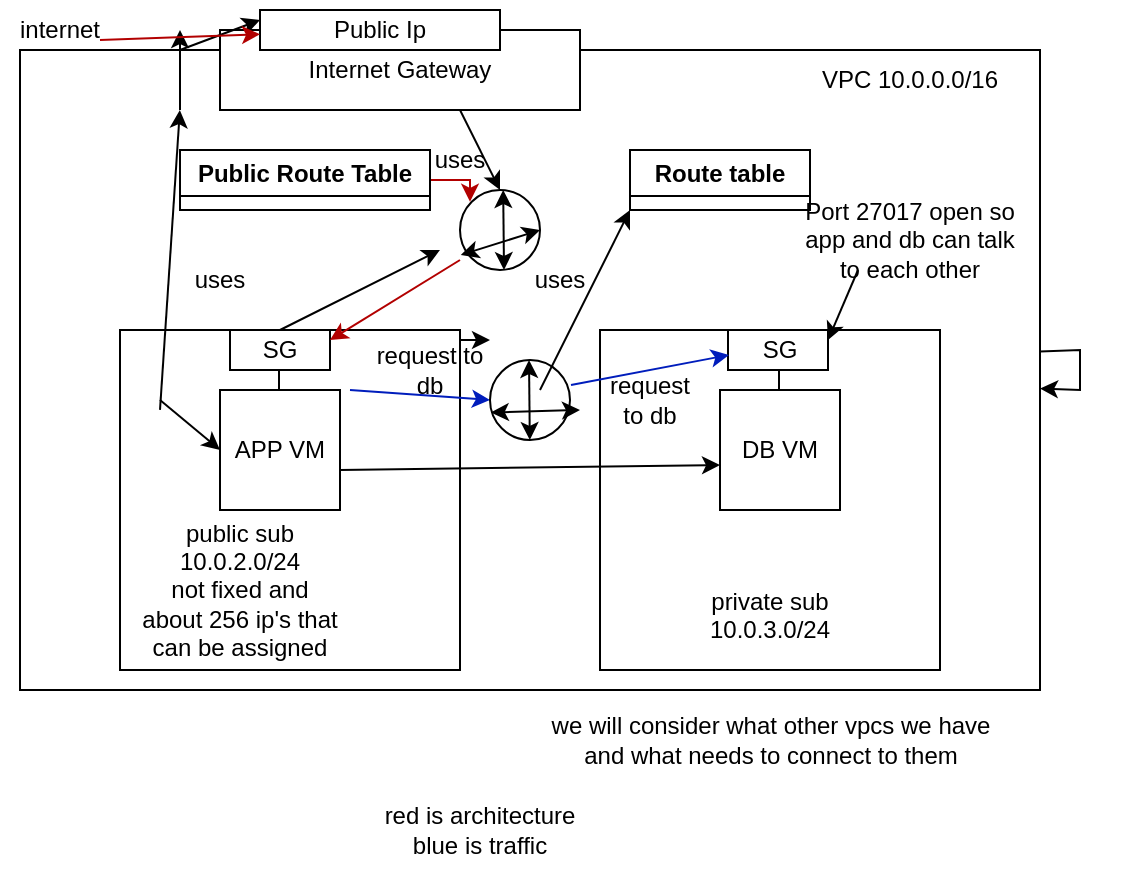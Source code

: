<mxfile version="24.0.4" type="device">
  <diagram name="Page-1" id="jYxNOXduo_CcbAi_EMlO">
    <mxGraphModel dx="358" dy="1498" grid="1" gridSize="10" guides="1" tooltips="1" connect="1" arrows="1" fold="1" page="1" pageScale="1" pageWidth="827" pageHeight="1169" math="0" shadow="0">
      <root>
        <mxCell id="0" />
        <mxCell id="1" parent="0" />
        <mxCell id="Pei56tkSw_Q6LjXFt0V6-1" value="" style="rounded=0;whiteSpace=wrap;html=1;" parent="1" vertex="1">
          <mxGeometry x="10" y="20" width="510" height="320" as="geometry" />
        </mxCell>
        <mxCell id="Pei56tkSw_Q6LjXFt0V6-2" value="" style="whiteSpace=wrap;html=1;aspect=fixed;" parent="1" vertex="1">
          <mxGeometry x="60" y="160" width="170" height="170" as="geometry" />
        </mxCell>
        <mxCell id="Pei56tkSw_Q6LjXFt0V6-3" value="public sub 10.0.2.0/24&lt;div&gt;not fixed and about 256 ip&#39;s that can be assigned&lt;/div&gt;" style="text;html=1;align=center;verticalAlign=middle;whiteSpace=wrap;rounded=0;" parent="1" vertex="1">
          <mxGeometry x="70" y="270" width="100" height="40" as="geometry" />
        </mxCell>
        <mxCell id="Pei56tkSw_Q6LjXFt0V6-4" value="" style="whiteSpace=wrap;html=1;aspect=fixed;" parent="1" vertex="1">
          <mxGeometry x="300" y="160" width="170" height="170" as="geometry" />
        </mxCell>
        <mxCell id="Pei56tkSw_Q6LjXFt0V6-5" value="private sub 10.0.3.0/24&lt;div&gt;&lt;br&gt;&lt;/div&gt;" style="text;html=1;align=center;verticalAlign=middle;whiteSpace=wrap;rounded=0;" parent="1" vertex="1">
          <mxGeometry x="335" y="290" width="100" height="40" as="geometry" />
        </mxCell>
        <mxCell id="Pei56tkSw_Q6LjXFt0V6-6" value="we will consider what other vpcs we have and what needs to connect to them" style="text;html=1;align=center;verticalAlign=middle;whiteSpace=wrap;rounded=0;" parent="1" vertex="1">
          <mxGeometry x="272.5" y="350" width="225" height="30" as="geometry" />
        </mxCell>
        <mxCell id="Pei56tkSw_Q6LjXFt0V6-7" value="VPC 10.0.0.0/16" style="text;html=1;align=center;verticalAlign=middle;whiteSpace=wrap;rounded=0;" parent="1" vertex="1">
          <mxGeometry x="350" y="20" width="210" height="30" as="geometry" />
        </mxCell>
        <mxCell id="Pei56tkSw_Q6LjXFt0V6-8" value="Internet Gateway" style="rounded=0;whiteSpace=wrap;html=1;" parent="1" vertex="1">
          <mxGeometry x="110" y="10" width="180" height="40" as="geometry" />
        </mxCell>
        <mxCell id="Pei56tkSw_Q6LjXFt0V6-9" value="" style="whiteSpace=wrap;html=1;aspect=fixed;" parent="1" vertex="1">
          <mxGeometry x="110" y="190" width="60" height="60" as="geometry" />
        </mxCell>
        <mxCell id="Pei56tkSw_Q6LjXFt0V6-10" value="APP VM" style="text;html=1;align=center;verticalAlign=middle;whiteSpace=wrap;rounded=0;" parent="1" vertex="1">
          <mxGeometry x="110" y="205" width="60" height="30" as="geometry" />
        </mxCell>
        <mxCell id="Pei56tkSw_Q6LjXFt0V6-11" value="" style="rounded=0;whiteSpace=wrap;html=1;" parent="1" vertex="1">
          <mxGeometry x="115" y="160" width="50" height="20" as="geometry" />
        </mxCell>
        <mxCell id="Pei56tkSw_Q6LjXFt0V6-12" value="SG" style="text;html=1;align=center;verticalAlign=middle;whiteSpace=wrap;rounded=0;" parent="1" vertex="1">
          <mxGeometry x="125" y="160" width="30" height="20" as="geometry" />
        </mxCell>
        <mxCell id="Pei56tkSw_Q6LjXFt0V6-15" value="" style="whiteSpace=wrap;html=1;aspect=fixed;" parent="1" vertex="1">
          <mxGeometry x="360" y="190" width="60" height="60" as="geometry" />
        </mxCell>
        <mxCell id="Pei56tkSw_Q6LjXFt0V6-16" value="DB VM" style="text;html=1;align=center;verticalAlign=middle;whiteSpace=wrap;rounded=0;" parent="1" vertex="1">
          <mxGeometry x="360" y="205" width="60" height="30" as="geometry" />
        </mxCell>
        <mxCell id="Pei56tkSw_Q6LjXFt0V6-17" value="" style="rounded=0;whiteSpace=wrap;html=1;" parent="1" vertex="1">
          <mxGeometry x="364" y="160" width="50" height="20" as="geometry" />
        </mxCell>
        <mxCell id="Pei56tkSw_Q6LjXFt0V6-18" value="SG" style="text;html=1;align=center;verticalAlign=middle;whiteSpace=wrap;rounded=0;" parent="1" vertex="1">
          <mxGeometry x="375" y="160" width="30" height="20" as="geometry" />
        </mxCell>
        <mxCell id="Pei56tkSw_Q6LjXFt0V6-20" value="" style="endArrow=none;html=1;rounded=0;" parent="1" edge="1">
          <mxGeometry width="50" height="50" relative="1" as="geometry">
            <mxPoint x="389.5" y="190" as="sourcePoint" />
            <mxPoint x="389.5" y="180" as="targetPoint" />
          </mxGeometry>
        </mxCell>
        <mxCell id="Pei56tkSw_Q6LjXFt0V6-21" value="" style="endArrow=none;html=1;rounded=0;" parent="1" edge="1">
          <mxGeometry width="50" height="50" relative="1" as="geometry">
            <mxPoint x="139.5" y="190" as="sourcePoint" />
            <mxPoint x="139.5" y="180" as="targetPoint" />
          </mxGeometry>
        </mxCell>
        <mxCell id="Pei56tkSw_Q6LjXFt0V6-22" value="" style="endArrow=classic;html=1;rounded=0;entryX=0;entryY=0.75;entryDx=0;entryDy=0;" parent="1" target="Pei56tkSw_Q6LjXFt0V6-16" edge="1">
          <mxGeometry width="50" height="50" relative="1" as="geometry">
            <mxPoint x="170" y="230" as="sourcePoint" />
            <mxPoint x="220" y="180" as="targetPoint" />
          </mxGeometry>
        </mxCell>
        <mxCell id="Pei56tkSw_Q6LjXFt0V6-23" value="Port 27017 open so app and db can talk to each other" style="text;html=1;align=center;verticalAlign=middle;whiteSpace=wrap;rounded=0;" parent="1" vertex="1">
          <mxGeometry x="400" y="100" width="110" height="30" as="geometry" />
        </mxCell>
        <mxCell id="Pei56tkSw_Q6LjXFt0V6-25" value="" style="endArrow=classic;html=1;rounded=0;" parent="1" source="Pei56tkSw_Q6LjXFt0V6-1" target="Pei56tkSw_Q6LjXFt0V6-1" edge="1">
          <mxGeometry width="50" height="50" relative="1" as="geometry">
            <mxPoint x="250" y="250" as="sourcePoint" />
            <mxPoint x="300" y="200" as="targetPoint" />
          </mxGeometry>
        </mxCell>
        <mxCell id="Pei56tkSw_Q6LjXFt0V6-26" value="" style="endArrow=classic;html=1;rounded=0;" parent="1" edge="1">
          <mxGeometry width="50" height="50" relative="1" as="geometry">
            <mxPoint x="429" y="130" as="sourcePoint" />
            <mxPoint x="414.004" y="165" as="targetPoint" />
          </mxGeometry>
        </mxCell>
        <mxCell id="Pei56tkSw_Q6LjXFt0V6-28" value="" style="endArrow=classic;html=1;rounded=0;" parent="1" edge="1">
          <mxGeometry width="50" height="50" relative="1" as="geometry">
            <mxPoint x="140" y="160" as="sourcePoint" />
            <mxPoint x="220" y="120" as="targetPoint" />
          </mxGeometry>
        </mxCell>
        <mxCell id="Pei56tkSw_Q6LjXFt0V6-30" value="" style="ellipse;whiteSpace=wrap;html=1;aspect=fixed;" parent="1" vertex="1">
          <mxGeometry x="230" y="90" width="40" height="40" as="geometry" />
        </mxCell>
        <mxCell id="Pei56tkSw_Q6LjXFt0V6-31" value="uses" style="text;html=1;align=center;verticalAlign=middle;whiteSpace=wrap;rounded=0;" parent="1" vertex="1">
          <mxGeometry x="250" y="120" width="60" height="30" as="geometry" />
        </mxCell>
        <mxCell id="Pei56tkSw_Q6LjXFt0V6-33" value="Route table" style="swimlane;whiteSpace=wrap;html=1;" parent="1" vertex="1">
          <mxGeometry x="315" y="70" width="90" height="30" as="geometry" />
        </mxCell>
        <mxCell id="Pei56tkSw_Q6LjXFt0V6-34" value="" style="endArrow=classic;startArrow=classic;html=1;rounded=0;" parent="1" edge="1">
          <mxGeometry width="50" height="50" relative="1" as="geometry">
            <mxPoint x="251.592" y="90" as="sourcePoint" />
            <mxPoint x="252" y="130" as="targetPoint" />
          </mxGeometry>
        </mxCell>
        <mxCell id="Pei56tkSw_Q6LjXFt0V6-35" value="" style="endArrow=classic;startArrow=classic;html=1;rounded=0;exitX=1;exitY=0.5;exitDx=0;exitDy=0;" parent="1" edge="1" source="Pei56tkSw_Q6LjXFt0V6-30">
          <mxGeometry width="50" height="50" relative="1" as="geometry">
            <mxPoint x="260" y="110" as="sourcePoint" />
            <mxPoint x="230.41" y="122.5" as="targetPoint" />
          </mxGeometry>
        </mxCell>
        <mxCell id="Pei56tkSw_Q6LjXFt0V6-37" value="" style="rounded=0;whiteSpace=wrap;html=1;" parent="1" vertex="1">
          <mxGeometry x="130" width="120" height="20" as="geometry" />
        </mxCell>
        <mxCell id="Pei56tkSw_Q6LjXFt0V6-45" value="Public Ip" style="text;html=1;align=center;verticalAlign=middle;whiteSpace=wrap;rounded=0;" parent="1" vertex="1">
          <mxGeometry x="160" y="5" width="60" height="10" as="geometry" />
        </mxCell>
        <mxCell id="Pei56tkSw_Q6LjXFt0V6-48" value="" style="edgeStyle=orthogonalEdgeStyle;rounded=0;orthogonalLoop=1;jettySize=auto;html=1;entryX=0;entryY=0;entryDx=0;entryDy=0;fillColor=#e51400;strokeColor=#B20000;" parent="1" source="Pei56tkSw_Q6LjXFt0V6-46" target="Pei56tkSw_Q6LjXFt0V6-30" edge="1">
          <mxGeometry relative="1" as="geometry" />
        </mxCell>
        <mxCell id="Pei56tkSw_Q6LjXFt0V6-46" value="Public Route Table" style="swimlane;whiteSpace=wrap;html=1;" parent="1" vertex="1">
          <mxGeometry x="90" y="70" width="125" height="30" as="geometry" />
        </mxCell>
        <mxCell id="Pei56tkSw_Q6LjXFt0V6-49" value="" style="endArrow=classic;html=1;rounded=0;" parent="1" edge="1">
          <mxGeometry width="50" height="50" relative="1" as="geometry">
            <mxPoint x="230" y="50" as="sourcePoint" />
            <mxPoint x="250" y="90" as="targetPoint" />
          </mxGeometry>
        </mxCell>
        <mxCell id="Pei56tkSw_Q6LjXFt0V6-53" value="" style="endArrow=classic;html=1;rounded=0;entryX=0;entryY=0.5;entryDx=0;entryDy=0;fillColor=#0050ef;strokeColor=#001DBC;" parent="1" target="CqbdGcyYXUE5Ywf6VGnP-7" edge="1">
          <mxGeometry width="50" height="50" relative="1" as="geometry">
            <mxPoint x="175" y="190" as="sourcePoint" />
            <mxPoint x="225" y="140" as="targetPoint" />
          </mxGeometry>
        </mxCell>
        <mxCell id="Pei56tkSw_Q6LjXFt0V6-54" value="request to db" style="text;html=1;align=center;verticalAlign=middle;whiteSpace=wrap;rounded=0;" parent="1" vertex="1">
          <mxGeometry x="185" y="165" width="60" height="30" as="geometry" />
        </mxCell>
        <mxCell id="Pei56tkSw_Q6LjXFt0V6-55" value="" style="endArrow=classic;html=1;rounded=0;exitX=0.118;exitY=0.176;exitDx=0;exitDy=0;exitPerimeter=0;" parent="1" edge="1">
          <mxGeometry width="50" height="50" relative="1" as="geometry">
            <mxPoint x="90.0" y="49.96" as="sourcePoint" />
            <mxPoint x="90" y="10" as="targetPoint" />
          </mxGeometry>
        </mxCell>
        <mxCell id="Pei56tkSw_Q6LjXFt0V6-57" value="" style="endArrow=classic;html=1;rounded=0;exitX=0.118;exitY=0.176;exitDx=0;exitDy=0;exitPerimeter=0;" parent="1" edge="1">
          <mxGeometry width="50" height="50" relative="1" as="geometry">
            <mxPoint x="80.0" y="199.96" as="sourcePoint" />
            <mxPoint x="89.94" y="50.04" as="targetPoint" />
          </mxGeometry>
        </mxCell>
        <mxCell id="Pei56tkSw_Q6LjXFt0V6-60" value="" style="endArrow=classic;html=1;rounded=0;exitX=0.118;exitY=0.176;exitDx=0;exitDy=0;exitPerimeter=0;entryX=0;entryY=0.25;entryDx=0;entryDy=0;" parent="1" target="Pei56tkSw_Q6LjXFt0V6-37" edge="1">
          <mxGeometry width="50" height="50" relative="1" as="geometry">
            <mxPoint x="90.0" y="20.0" as="sourcePoint" />
            <mxPoint x="90" y="-19.96" as="targetPoint" />
          </mxGeometry>
        </mxCell>
        <mxCell id="Pei56tkSw_Q6LjXFt0V6-61" value="uses" style="text;html=1;align=center;verticalAlign=middle;whiteSpace=wrap;rounded=0;" parent="1" vertex="1">
          <mxGeometry x="80" y="120" width="60" height="30" as="geometry" />
        </mxCell>
        <mxCell id="Pei56tkSw_Q6LjXFt0V6-62" value="" style="endArrow=classic;html=1;rounded=0;entryX=0;entryY=0.5;entryDx=0;entryDy=0;" parent="1" target="Pei56tkSw_Q6LjXFt0V6-10" edge="1">
          <mxGeometry width="50" height="50" relative="1" as="geometry">
            <mxPoint x="80" y="195" as="sourcePoint" />
            <mxPoint x="130" y="145" as="targetPoint" />
          </mxGeometry>
        </mxCell>
        <mxCell id="Pei56tkSw_Q6LjXFt0V6-63" value="red is architecture&lt;div&gt;blue is traffic&lt;/div&gt;" style="text;html=1;align=center;verticalAlign=middle;whiteSpace=wrap;rounded=0;" parent="1" vertex="1">
          <mxGeometry x="190" y="390" width="100" height="40" as="geometry" />
        </mxCell>
        <mxCell id="Pei56tkSw_Q6LjXFt0V6-64" value="internet" style="text;html=1;align=center;verticalAlign=middle;whiteSpace=wrap;rounded=0;" parent="1" vertex="1">
          <mxGeometry y="-5" width="60" height="30" as="geometry" />
        </mxCell>
        <mxCell id="Pei56tkSw_Q6LjXFt0V6-65" value="" style="endArrow=classic;html=1;rounded=0;fillColor=#e51400;strokeColor=#B20000;" parent="1" target="Pei56tkSw_Q6LjXFt0V6-37" edge="1">
          <mxGeometry width="50" height="50" relative="1" as="geometry">
            <mxPoint x="50" y="15" as="sourcePoint" />
            <mxPoint x="100" y="-35" as="targetPoint" />
          </mxGeometry>
        </mxCell>
        <mxCell id="Pei56tkSw_Q6LjXFt0V6-67" value="request to db" style="text;html=1;align=center;verticalAlign=middle;whiteSpace=wrap;rounded=0;" parent="1" vertex="1">
          <mxGeometry x="300" y="182.5" width="50" height="25" as="geometry" />
        </mxCell>
        <mxCell id="CqbdGcyYXUE5Ywf6VGnP-5" value="uses" style="text;html=1;align=center;verticalAlign=middle;whiteSpace=wrap;rounded=0;" vertex="1" parent="1">
          <mxGeometry x="210" y="70" width="40" height="10" as="geometry" />
        </mxCell>
        <mxCell id="CqbdGcyYXUE5Ywf6VGnP-6" value="" style="endArrow=classic;html=1;rounded=0;entryX=1;entryY=0.25;entryDx=0;entryDy=0;fillColor=#e51400;strokeColor=#B20000;" edge="1" parent="1" target="Pei56tkSw_Q6LjXFt0V6-11">
          <mxGeometry width="50" height="50" relative="1" as="geometry">
            <mxPoint x="230" y="125" as="sourcePoint" />
            <mxPoint x="190" y="175" as="targetPoint" />
          </mxGeometry>
        </mxCell>
        <mxCell id="CqbdGcyYXUE5Ywf6VGnP-7" value="" style="ellipse;whiteSpace=wrap;html=1;aspect=fixed;" vertex="1" parent="1">
          <mxGeometry x="245" y="175" width="40" height="40" as="geometry" />
        </mxCell>
        <mxCell id="CqbdGcyYXUE5Ywf6VGnP-8" style="edgeStyle=orthogonalEdgeStyle;rounded=0;orthogonalLoop=1;jettySize=auto;html=1;exitX=0.75;exitY=0;exitDx=0;exitDy=0;entryX=1;entryY=0;entryDx=0;entryDy=0;" edge="1" parent="1" source="Pei56tkSw_Q6LjXFt0V6-54" target="Pei56tkSw_Q6LjXFt0V6-54">
          <mxGeometry relative="1" as="geometry" />
        </mxCell>
        <mxCell id="CqbdGcyYXUE5Ywf6VGnP-10" value="" style="endArrow=classic;startArrow=classic;html=1;rounded=0;" edge="1" parent="1">
          <mxGeometry width="50" height="50" relative="1" as="geometry">
            <mxPoint x="264.502" y="175" as="sourcePoint" />
            <mxPoint x="264.91" y="215" as="targetPoint" />
          </mxGeometry>
        </mxCell>
        <mxCell id="CqbdGcyYXUE5Ywf6VGnP-11" value="" style="endArrow=classic;startArrow=classic;html=1;rounded=0;" edge="1" parent="1">
          <mxGeometry width="50" height="50" relative="1" as="geometry">
            <mxPoint x="290" y="200" as="sourcePoint" />
            <mxPoint x="245.41" y="201.25" as="targetPoint" />
          </mxGeometry>
        </mxCell>
        <mxCell id="Pei56tkSw_Q6LjXFt0V6-66" value="" style="endArrow=classic;html=1;rounded=0;entryX=0;entryY=0.75;entryDx=0;entryDy=0;fillColor=#0050ef;strokeColor=#001DBC;" parent="1" edge="1">
          <mxGeometry width="50" height="50" relative="1" as="geometry">
            <mxPoint x="285.5" y="187.5" as="sourcePoint" />
            <mxPoint x="364.5" y="172.5" as="targetPoint" />
          </mxGeometry>
        </mxCell>
        <mxCell id="Pei56tkSw_Q6LjXFt0V6-36" value="" style="endArrow=classic;html=1;rounded=0;entryX=0;entryY=1;entryDx=0;entryDy=0;" parent="1" edge="1" target="Pei56tkSw_Q6LjXFt0V6-33">
          <mxGeometry width="50" height="50" relative="1" as="geometry">
            <mxPoint x="270" y="190" as="sourcePoint" />
            <mxPoint x="272.5" y="165" as="targetPoint" />
          </mxGeometry>
        </mxCell>
      </root>
    </mxGraphModel>
  </diagram>
</mxfile>
